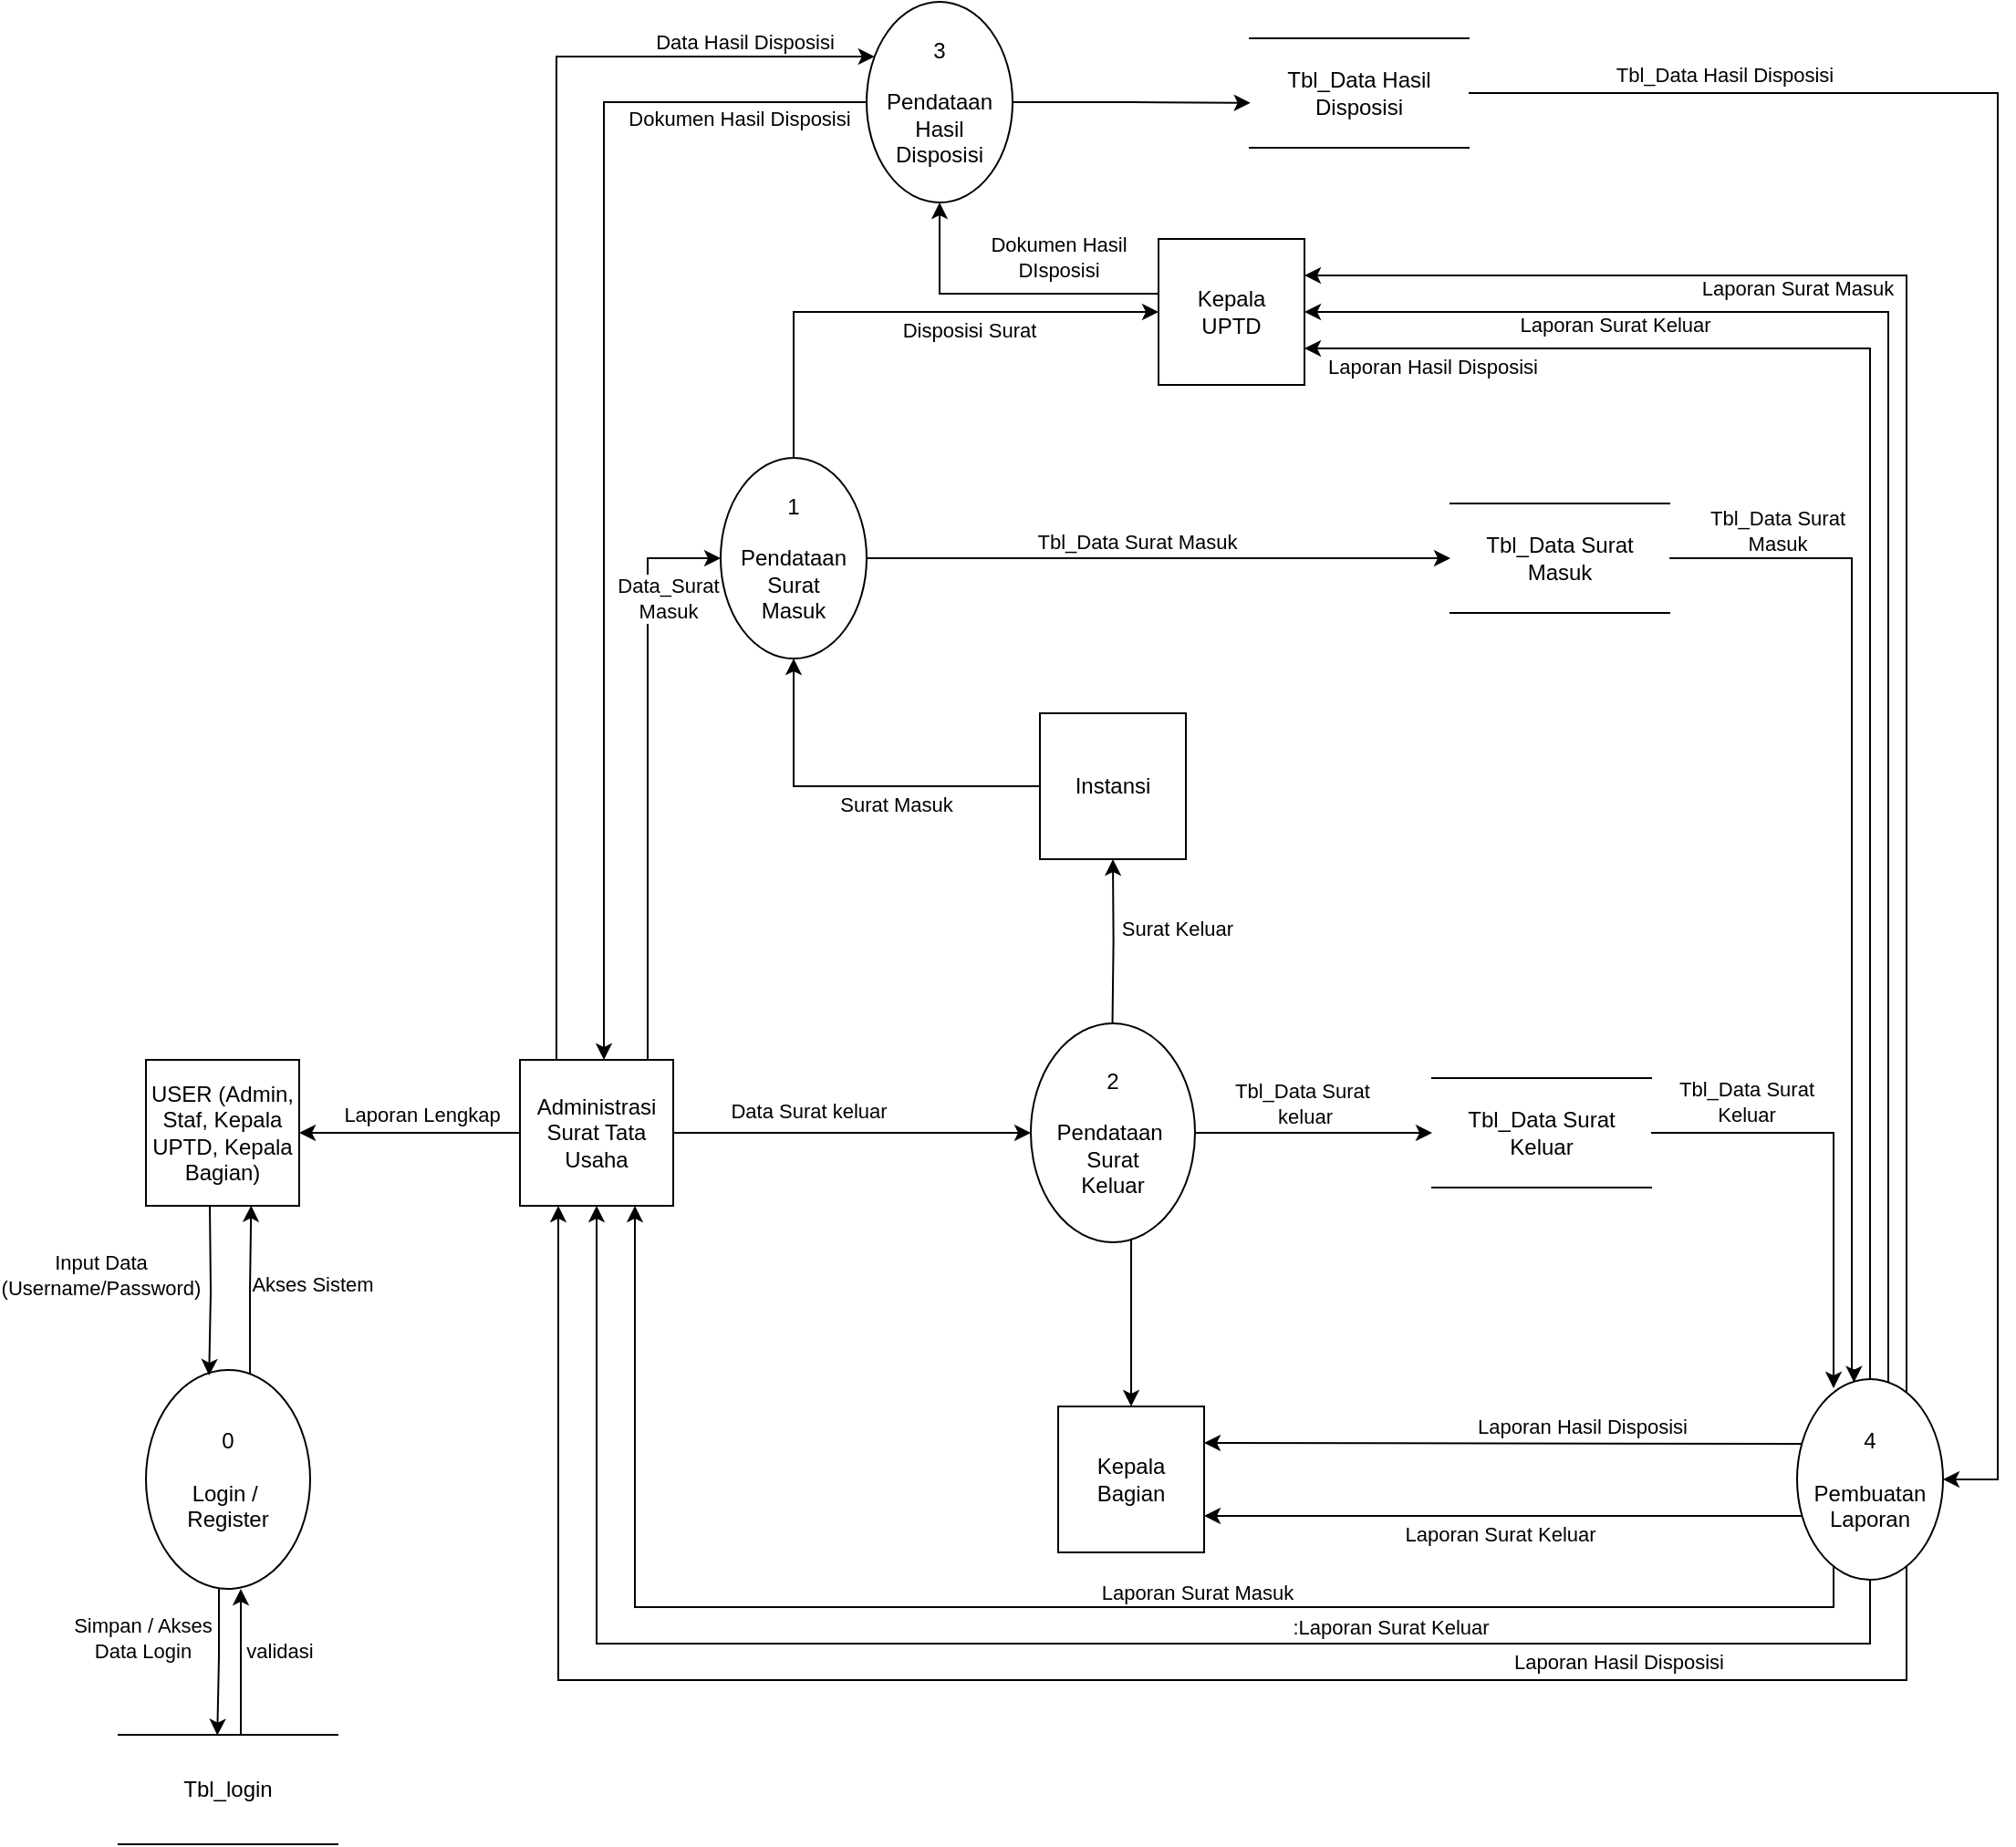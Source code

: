 <mxfile version="24.8.6">
  <diagram name="Halaman-1" id="E4lhuFIVdeeSDyWObInd">
    <mxGraphModel dx="1909" dy="2182" grid="1" gridSize="10" guides="1" tooltips="1" connect="1" arrows="1" fold="1" page="1" pageScale="1" pageWidth="827" pageHeight="1169" math="0" shadow="0">
      <root>
        <mxCell id="0" />
        <mxCell id="1" parent="0" />
        <mxCell id="lmzhbs31GOhwWtrreFL7-6" value="" style="edgeStyle=orthogonalEdgeStyle;rounded=0;orthogonalLoop=1;jettySize=auto;html=1;" edge="1" parent="1" source="lmzhbs31GOhwWtrreFL7-4" target="lmzhbs31GOhwWtrreFL7-5">
          <mxGeometry relative="1" as="geometry" />
        </mxCell>
        <mxCell id="lmzhbs31GOhwWtrreFL7-7" value="Data Surat keluar" style="edgeLabel;html=1;align=center;verticalAlign=middle;resizable=0;points=[];" vertex="1" connectable="0" parent="lmzhbs31GOhwWtrreFL7-6">
          <mxGeometry x="-0.325" y="3" relative="1" as="geometry">
            <mxPoint x="8" y="-9" as="offset" />
          </mxGeometry>
        </mxCell>
        <mxCell id="lmzhbs31GOhwWtrreFL7-44" style="edgeStyle=orthogonalEdgeStyle;rounded=0;orthogonalLoop=1;jettySize=auto;html=1;entryX=0;entryY=0.5;entryDx=0;entryDy=0;" edge="1" parent="1" target="lmzhbs31GOhwWtrreFL7-32">
          <mxGeometry relative="1" as="geometry">
            <mxPoint x="689.998" y="290.0" as="sourcePoint" />
            <mxPoint x="740" y="15" as="targetPoint" />
            <Array as="points">
              <mxPoint x="710" y="290" />
              <mxPoint x="710" y="15" />
            </Array>
          </mxGeometry>
        </mxCell>
        <mxCell id="lmzhbs31GOhwWtrreFL7-45" value="Data_Surat&lt;div&gt;Masuk&lt;/div&gt;" style="edgeLabel;html=1;align=center;verticalAlign=middle;resizable=0;points=[];" vertex="1" connectable="0" parent="lmzhbs31GOhwWtrreFL7-44">
          <mxGeometry x="0.816" relative="1" as="geometry">
            <mxPoint x="2" y="22" as="offset" />
          </mxGeometry>
        </mxCell>
        <mxCell id="lmzhbs31GOhwWtrreFL7-70" style="edgeStyle=orthogonalEdgeStyle;rounded=0;orthogonalLoop=1;jettySize=auto;html=1;" edge="1" parent="1" source="lmzhbs31GOhwWtrreFL7-4" target="lmzhbs31GOhwWtrreFL7-60">
          <mxGeometry relative="1" as="geometry">
            <Array as="points">
              <mxPoint x="660" y="-260" />
            </Array>
          </mxGeometry>
        </mxCell>
        <mxCell id="lmzhbs31GOhwWtrreFL7-73" value="Data Hasil Disposisi" style="edgeLabel;html=1;align=center;verticalAlign=middle;resizable=0;points=[];" vertex="1" connectable="0" parent="lmzhbs31GOhwWtrreFL7-70">
          <mxGeometry x="0.819" relative="1" as="geometry">
            <mxPoint x="-6" y="-8" as="offset" />
          </mxGeometry>
        </mxCell>
        <mxCell id="lmzhbs31GOhwWtrreFL7-96" style="edgeStyle=orthogonalEdgeStyle;rounded=0;orthogonalLoop=1;jettySize=auto;html=1;entryX=1;entryY=0.5;entryDx=0;entryDy=0;" edge="1" parent="1" source="lmzhbs31GOhwWtrreFL7-4" target="lmzhbs31GOhwWtrreFL7-89">
          <mxGeometry relative="1" as="geometry" />
        </mxCell>
        <mxCell id="lmzhbs31GOhwWtrreFL7-97" value="Laporan Lengkap" style="edgeLabel;html=1;align=center;verticalAlign=middle;resizable=0;points=[];" vertex="1" connectable="0" parent="lmzhbs31GOhwWtrreFL7-96">
          <mxGeometry x="-0.104" y="-2" relative="1" as="geometry">
            <mxPoint y="-8" as="offset" />
          </mxGeometry>
        </mxCell>
        <mxCell id="lmzhbs31GOhwWtrreFL7-4" value="Administrasi&lt;div&gt;Surat Tata Usaha&lt;/div&gt;" style="whiteSpace=wrap;html=1;aspect=fixed;" vertex="1" parent="1">
          <mxGeometry x="640" y="290" width="84" height="80" as="geometry" />
        </mxCell>
        <mxCell id="lmzhbs31GOhwWtrreFL7-9" value="" style="edgeStyle=orthogonalEdgeStyle;rounded=0;orthogonalLoop=1;jettySize=auto;html=1;" edge="1" parent="1" source="lmzhbs31GOhwWtrreFL7-5" target="lmzhbs31GOhwWtrreFL7-10">
          <mxGeometry relative="1" as="geometry">
            <mxPoint x="1060" y="350" as="targetPoint" />
            <Array as="points">
              <mxPoint x="1080" y="330" />
              <mxPoint x="1080" y="330" />
            </Array>
          </mxGeometry>
        </mxCell>
        <mxCell id="lmzhbs31GOhwWtrreFL7-17" value="Tbl_Data Surat&amp;nbsp;&lt;div&gt;keluar&lt;/div&gt;" style="edgeLabel;html=1;align=center;verticalAlign=middle;resizable=0;points=[];" vertex="1" connectable="0" parent="lmzhbs31GOhwWtrreFL7-9">
          <mxGeometry x="0.158" y="-1" relative="1" as="geometry">
            <mxPoint x="-16" y="-17" as="offset" />
          </mxGeometry>
        </mxCell>
        <mxCell id="lmzhbs31GOhwWtrreFL7-12" value="" style="edgeStyle=orthogonalEdgeStyle;rounded=0;orthogonalLoop=1;jettySize=auto;html=1;entryX=0.5;entryY=0;entryDx=0;entryDy=0;" edge="1" parent="1" source="lmzhbs31GOhwWtrreFL7-5" target="lmzhbs31GOhwWtrreFL7-16">
          <mxGeometry relative="1" as="geometry">
            <mxPoint x="967.526" y="500" as="targetPoint" />
            <Array as="points">
              <mxPoint x="975" y="480" />
              <mxPoint x="975" y="480" />
            </Array>
          </mxGeometry>
        </mxCell>
        <mxCell id="lmzhbs31GOhwWtrreFL7-30" style="edgeStyle=orthogonalEdgeStyle;rounded=0;orthogonalLoop=1;jettySize=auto;html=1;entryX=0.5;entryY=1;entryDx=0;entryDy=0;" edge="1" parent="1" target="lmzhbs31GOhwWtrreFL7-29">
          <mxGeometry relative="1" as="geometry">
            <mxPoint x="964.76" y="150" as="targetPoint" />
            <mxPoint x="964.76" y="270" as="sourcePoint" />
          </mxGeometry>
        </mxCell>
        <mxCell id="lmzhbs31GOhwWtrreFL7-31" value="Surat Keluar" style="edgeLabel;html=1;align=center;verticalAlign=middle;resizable=0;points=[];" vertex="1" connectable="0" parent="lmzhbs31GOhwWtrreFL7-30">
          <mxGeometry x="-0.123" y="-2" relative="1" as="geometry">
            <mxPoint x="33" y="-13" as="offset" />
          </mxGeometry>
        </mxCell>
        <mxCell id="lmzhbs31GOhwWtrreFL7-5" value="2&lt;div&gt;&lt;br&gt;&lt;div&gt;Pendataan&amp;nbsp;&lt;/div&gt;&lt;div&gt;Surat&lt;/div&gt;&lt;div&gt;Keluar&lt;/div&gt;&lt;/div&gt;" style="ellipse;whiteSpace=wrap;html=1;" vertex="1" parent="1">
          <mxGeometry x="920" y="270" width="90" height="120" as="geometry" />
        </mxCell>
        <mxCell id="lmzhbs31GOhwWtrreFL7-23" style="edgeStyle=orthogonalEdgeStyle;rounded=0;orthogonalLoop=1;jettySize=auto;html=1;" edge="1" parent="1" source="lmzhbs31GOhwWtrreFL7-10">
          <mxGeometry relative="1" as="geometry">
            <mxPoint x="1360" y="470" as="targetPoint" />
            <Array as="points">
              <mxPoint x="1360" y="330" />
              <mxPoint x="1360" y="465" />
            </Array>
          </mxGeometry>
        </mxCell>
        <mxCell id="lmzhbs31GOhwWtrreFL7-24" value="Tbl_Data Surat&lt;div&gt;Keluar&lt;/div&gt;" style="edgeLabel;html=1;align=center;verticalAlign=middle;resizable=0;points=[];" vertex="1" connectable="0" parent="lmzhbs31GOhwWtrreFL7-23">
          <mxGeometry x="-0.446" y="-1" relative="1" as="geometry">
            <mxPoint x="-15" y="-18" as="offset" />
          </mxGeometry>
        </mxCell>
        <mxCell id="lmzhbs31GOhwWtrreFL7-10" value="Tbl_Data Surat Keluar" style="shape=partialRectangle;whiteSpace=wrap;html=1;left=0;right=0;fillColor=none;" vertex="1" parent="1">
          <mxGeometry x="1140" y="300" width="120" height="60" as="geometry" />
        </mxCell>
        <mxCell id="lmzhbs31GOhwWtrreFL7-16" value="Kepala Bagian" style="whiteSpace=wrap;html=1;aspect=fixed;" vertex="1" parent="1">
          <mxGeometry x="935" y="480" width="80" height="80" as="geometry" />
        </mxCell>
        <mxCell id="lmzhbs31GOhwWtrreFL7-22" style="edgeStyle=orthogonalEdgeStyle;rounded=0;orthogonalLoop=1;jettySize=auto;html=1;entryX=1;entryY=0.5;entryDx=0;entryDy=0;exitX=0.041;exitY=0.655;exitDx=0;exitDy=0;exitPerimeter=0;" edge="1" parent="1" source="lmzhbs31GOhwWtrreFL7-18">
          <mxGeometry relative="1" as="geometry">
            <mxPoint x="1340" y="540" as="sourcePoint" />
            <mxPoint x="1015" y="540" as="targetPoint" />
            <Array as="points">
              <mxPoint x="1343" y="540" />
            </Array>
          </mxGeometry>
        </mxCell>
        <mxCell id="lmzhbs31GOhwWtrreFL7-27" value="Laporan Surat Keluar" style="edgeLabel;html=1;align=center;verticalAlign=middle;resizable=0;points=[];" vertex="1" connectable="0" parent="lmzhbs31GOhwWtrreFL7-22">
          <mxGeometry x="0.025" relative="1" as="geometry">
            <mxPoint y="10" as="offset" />
          </mxGeometry>
        </mxCell>
        <mxCell id="lmzhbs31GOhwWtrreFL7-25" style="edgeStyle=orthogonalEdgeStyle;rounded=0;orthogonalLoop=1;jettySize=auto;html=1;entryX=1;entryY=0.5;entryDx=0;entryDy=0;exitX=0.032;exitY=0.323;exitDx=0;exitDy=0;exitPerimeter=0;" edge="1" parent="1" source="lmzhbs31GOhwWtrreFL7-18">
          <mxGeometry relative="1" as="geometry">
            <mxPoint x="1340" y="500" as="sourcePoint" />
            <mxPoint x="1015" y="500" as="targetPoint" />
          </mxGeometry>
        </mxCell>
        <mxCell id="lmzhbs31GOhwWtrreFL7-26" value="Laporan Hasil Disposisi" style="edgeLabel;html=1;align=center;verticalAlign=middle;resizable=0;points=[];" vertex="1" connectable="0" parent="lmzhbs31GOhwWtrreFL7-25">
          <mxGeometry x="-0.322" relative="1" as="geometry">
            <mxPoint x="-10" y="-10" as="offset" />
          </mxGeometry>
        </mxCell>
        <mxCell id="lmzhbs31GOhwWtrreFL7-50" style="edgeStyle=orthogonalEdgeStyle;rounded=0;orthogonalLoop=1;jettySize=auto;html=1;entryX=1;entryY=0.75;entryDx=0;entryDy=0;" edge="1" parent="1" target="lmzhbs31GOhwWtrreFL7-49">
          <mxGeometry relative="1" as="geometry">
            <mxPoint x="1380" y="485" as="sourcePoint" />
            <mxPoint x="1005" y="-100" as="targetPoint" />
            <Array as="points">
              <mxPoint x="1380" y="-100" />
            </Array>
          </mxGeometry>
        </mxCell>
        <mxCell id="lmzhbs31GOhwWtrreFL7-51" value="Laporan Hasil Disposisi" style="edgeLabel;html=1;align=center;verticalAlign=middle;resizable=0;points=[];" vertex="1" connectable="0" parent="lmzhbs31GOhwWtrreFL7-50">
          <mxGeometry x="0.9" relative="1" as="geometry">
            <mxPoint x="25" y="10" as="offset" />
          </mxGeometry>
        </mxCell>
        <mxCell id="lmzhbs31GOhwWtrreFL7-52" style="edgeStyle=orthogonalEdgeStyle;rounded=0;orthogonalLoop=1;jettySize=auto;html=1;entryX=1;entryY=0.5;entryDx=0;entryDy=0;" edge="1" parent="1" source="lmzhbs31GOhwWtrreFL7-18" target="lmzhbs31GOhwWtrreFL7-49">
          <mxGeometry relative="1" as="geometry">
            <mxPoint x="1400" y="210" as="targetPoint" />
            <Array as="points">
              <mxPoint x="1390" y="-120" />
            </Array>
          </mxGeometry>
        </mxCell>
        <mxCell id="lmzhbs31GOhwWtrreFL7-53" value="Laporan Surat Keluar" style="edgeLabel;html=1;align=center;verticalAlign=middle;resizable=0;points=[];" vertex="1" connectable="0" parent="lmzhbs31GOhwWtrreFL7-52">
          <mxGeometry x="0.715" relative="1" as="geometry">
            <mxPoint x="41" y="7" as="offset" />
          </mxGeometry>
        </mxCell>
        <mxCell id="lmzhbs31GOhwWtrreFL7-54" style="edgeStyle=orthogonalEdgeStyle;rounded=0;orthogonalLoop=1;jettySize=auto;html=1;entryX=1;entryY=0.25;entryDx=0;entryDy=0;" edge="1" parent="1" source="lmzhbs31GOhwWtrreFL7-18" target="lmzhbs31GOhwWtrreFL7-49">
          <mxGeometry relative="1" as="geometry">
            <mxPoint x="1420" y="160" as="targetPoint" />
            <Array as="points">
              <mxPoint x="1400" y="-140" />
            </Array>
          </mxGeometry>
        </mxCell>
        <mxCell id="lmzhbs31GOhwWtrreFL7-55" value="Laporan Surat Masuk" style="edgeLabel;html=1;align=center;verticalAlign=middle;resizable=0;points=[];" vertex="1" connectable="0" parent="lmzhbs31GOhwWtrreFL7-54">
          <mxGeometry x="0.65" y="3" relative="1" as="geometry">
            <mxPoint x="105" y="4" as="offset" />
          </mxGeometry>
        </mxCell>
        <mxCell id="lmzhbs31GOhwWtrreFL7-76" style="edgeStyle=orthogonalEdgeStyle;rounded=0;orthogonalLoop=1;jettySize=auto;html=1;entryX=0.5;entryY=1;entryDx=0;entryDy=0;" edge="1" parent="1" source="lmzhbs31GOhwWtrreFL7-18" target="lmzhbs31GOhwWtrreFL7-4">
          <mxGeometry relative="1" as="geometry">
            <Array as="points">
              <mxPoint x="1380" y="610" />
              <mxPoint x="682" y="610" />
            </Array>
          </mxGeometry>
        </mxCell>
        <mxCell id="lmzhbs31GOhwWtrreFL7-77" value=":Laporan Surat Keluar" style="edgeLabel;html=1;align=center;verticalAlign=middle;resizable=0;points=[];" vertex="1" connectable="0" parent="lmzhbs31GOhwWtrreFL7-76">
          <mxGeometry x="-0.289" y="-1" relative="1" as="geometry">
            <mxPoint x="48" y="-8" as="offset" />
          </mxGeometry>
        </mxCell>
        <mxCell id="lmzhbs31GOhwWtrreFL7-78" style="edgeStyle=orthogonalEdgeStyle;rounded=0;orthogonalLoop=1;jettySize=auto;html=1;entryX=0.25;entryY=1;entryDx=0;entryDy=0;" edge="1" parent="1" source="lmzhbs31GOhwWtrreFL7-18" target="lmzhbs31GOhwWtrreFL7-4">
          <mxGeometry relative="1" as="geometry">
            <Array as="points">
              <mxPoint x="1400" y="630" />
              <mxPoint x="661" y="630" />
            </Array>
          </mxGeometry>
        </mxCell>
        <mxCell id="lmzhbs31GOhwWtrreFL7-79" value="Laporan Hasil Disposisi" style="edgeLabel;html=1;align=center;verticalAlign=middle;resizable=0;points=[];" vertex="1" connectable="0" parent="lmzhbs31GOhwWtrreFL7-78">
          <mxGeometry x="-0.399" y="-1" relative="1" as="geometry">
            <mxPoint x="98" y="-9" as="offset" />
          </mxGeometry>
        </mxCell>
        <mxCell id="lmzhbs31GOhwWtrreFL7-18" value="4&lt;div&gt;&lt;br&gt;&lt;/div&gt;&lt;div&gt;Pembuatan Laporan&lt;/div&gt;" style="ellipse;whiteSpace=wrap;html=1;" vertex="1" parent="1">
          <mxGeometry x="1340" y="465" width="80" height="110" as="geometry" />
        </mxCell>
        <mxCell id="lmzhbs31GOhwWtrreFL7-33" value="" style="edgeStyle=orthogonalEdgeStyle;rounded=0;orthogonalLoop=1;jettySize=auto;html=1;" edge="1" parent="1" source="lmzhbs31GOhwWtrreFL7-29" target="lmzhbs31GOhwWtrreFL7-32">
          <mxGeometry relative="1" as="geometry" />
        </mxCell>
        <mxCell id="lmzhbs31GOhwWtrreFL7-39" value="Surat Masuk" style="edgeLabel;html=1;align=center;verticalAlign=middle;resizable=0;points=[];" vertex="1" connectable="0" parent="lmzhbs31GOhwWtrreFL7-33">
          <mxGeometry x="-0.224" y="-1" relative="1" as="geometry">
            <mxPoint y="11" as="offset" />
          </mxGeometry>
        </mxCell>
        <mxCell id="lmzhbs31GOhwWtrreFL7-29" value="Instansi" style="whiteSpace=wrap;html=1;aspect=fixed;" vertex="1" parent="1">
          <mxGeometry x="925" y="100" width="80" height="80" as="geometry" />
        </mxCell>
        <mxCell id="lmzhbs31GOhwWtrreFL7-35" value="" style="edgeStyle=orthogonalEdgeStyle;rounded=0;orthogonalLoop=1;jettySize=auto;html=1;entryX=0;entryY=0.5;entryDx=0;entryDy=0;" edge="1" parent="1" source="lmzhbs31GOhwWtrreFL7-32" target="lmzhbs31GOhwWtrreFL7-41">
          <mxGeometry relative="1" as="geometry">
            <mxPoint x="1280" y="15" as="targetPoint" />
          </mxGeometry>
        </mxCell>
        <mxCell id="lmzhbs31GOhwWtrreFL7-40" value="Tbl_Data Surat Masuk" style="edgeLabel;html=1;align=center;verticalAlign=middle;resizable=0;points=[];" vertex="1" connectable="0" parent="lmzhbs31GOhwWtrreFL7-35">
          <mxGeometry x="0.041" y="3" relative="1" as="geometry">
            <mxPoint x="-19" y="-6" as="offset" />
          </mxGeometry>
        </mxCell>
        <mxCell id="lmzhbs31GOhwWtrreFL7-56" style="edgeStyle=orthogonalEdgeStyle;rounded=0;orthogonalLoop=1;jettySize=auto;html=1;entryX=0;entryY=0.5;entryDx=0;entryDy=0;" edge="1" parent="1" source="lmzhbs31GOhwWtrreFL7-32" target="lmzhbs31GOhwWtrreFL7-49">
          <mxGeometry relative="1" as="geometry">
            <Array as="points">
              <mxPoint x="790" y="-120" />
            </Array>
          </mxGeometry>
        </mxCell>
        <mxCell id="lmzhbs31GOhwWtrreFL7-57" value="Disposisi Surat" style="edgeLabel;html=1;align=center;verticalAlign=middle;resizable=0;points=[];" vertex="1" connectable="0" parent="lmzhbs31GOhwWtrreFL7-56">
          <mxGeometry x="0.112" y="-2" relative="1" as="geometry">
            <mxPoint x="20" y="8" as="offset" />
          </mxGeometry>
        </mxCell>
        <mxCell id="lmzhbs31GOhwWtrreFL7-32" value="&lt;div&gt;1&lt;/div&gt;&lt;div&gt;&lt;br&gt;&lt;/div&gt;Pendataan Surat&lt;div&gt;Masuk&lt;/div&gt;" style="ellipse;whiteSpace=wrap;html=1;" vertex="1" parent="1">
          <mxGeometry x="750" y="-40" width="80" height="110" as="geometry" />
        </mxCell>
        <mxCell id="lmzhbs31GOhwWtrreFL7-42" style="edgeStyle=orthogonalEdgeStyle;rounded=0;orthogonalLoop=1;jettySize=auto;html=1;entryX=0.39;entryY=0.017;entryDx=0;entryDy=0;entryPerimeter=0;" edge="1" parent="1" source="lmzhbs31GOhwWtrreFL7-41" target="lmzhbs31GOhwWtrreFL7-18">
          <mxGeometry relative="1" as="geometry">
            <mxPoint x="1380" y="460" as="targetPoint" />
            <Array as="points">
              <mxPoint x="1370" y="15" />
              <mxPoint x="1370" y="460" />
              <mxPoint x="1371" y="460" />
            </Array>
          </mxGeometry>
        </mxCell>
        <mxCell id="lmzhbs31GOhwWtrreFL7-43" value="Tbl_Data Surat&lt;div&gt;Masuk&lt;/div&gt;" style="edgeLabel;html=1;align=center;verticalAlign=middle;resizable=0;points=[];" vertex="1" connectable="0" parent="lmzhbs31GOhwWtrreFL7-42">
          <mxGeometry x="-0.757" y="-1" relative="1" as="geometry">
            <mxPoint x="-8" y="-16" as="offset" />
          </mxGeometry>
        </mxCell>
        <mxCell id="lmzhbs31GOhwWtrreFL7-41" value="Tbl_Data Surat Masuk" style="shape=partialRectangle;whiteSpace=wrap;html=1;left=0;right=0;fillColor=none;" vertex="1" parent="1">
          <mxGeometry x="1150" y="-15" width="120" height="60" as="geometry" />
        </mxCell>
        <mxCell id="lmzhbs31GOhwWtrreFL7-62" style="edgeStyle=orthogonalEdgeStyle;rounded=0;orthogonalLoop=1;jettySize=auto;html=1;entryX=0.5;entryY=1;entryDx=0;entryDy=0;" edge="1" parent="1" source="lmzhbs31GOhwWtrreFL7-49" target="lmzhbs31GOhwWtrreFL7-60">
          <mxGeometry relative="1" as="geometry">
            <Array as="points">
              <mxPoint x="870" y="-130" />
            </Array>
          </mxGeometry>
        </mxCell>
        <mxCell id="lmzhbs31GOhwWtrreFL7-63" value="Dokumen Hasil&lt;div&gt;DIsposisi&lt;/div&gt;" style="edgeLabel;html=1;align=center;verticalAlign=middle;resizable=0;points=[];" vertex="1" connectable="0" parent="lmzhbs31GOhwWtrreFL7-62">
          <mxGeometry x="-0.295" y="-3" relative="1" as="geometry">
            <mxPoint x="5" y="-17" as="offset" />
          </mxGeometry>
        </mxCell>
        <mxCell id="lmzhbs31GOhwWtrreFL7-49" value="Kepala&lt;div&gt;UPTD&lt;/div&gt;" style="whiteSpace=wrap;html=1;aspect=fixed;" vertex="1" parent="1">
          <mxGeometry x="990" y="-160" width="80" height="80" as="geometry" />
        </mxCell>
        <mxCell id="lmzhbs31GOhwWtrreFL7-69" style="edgeStyle=orthogonalEdgeStyle;rounded=0;orthogonalLoop=1;jettySize=auto;html=1;" edge="1" parent="1">
          <mxGeometry relative="1" as="geometry">
            <mxPoint x="686" y="290" as="targetPoint" />
            <mxPoint x="836" y="-235" as="sourcePoint" />
            <Array as="points">
              <mxPoint x="686" y="-235" />
            </Array>
          </mxGeometry>
        </mxCell>
        <mxCell id="lmzhbs31GOhwWtrreFL7-72" value="Dokumen Hasil Disposisi" style="edgeLabel;html=1;align=center;verticalAlign=middle;resizable=0;points=[];" vertex="1" connectable="0" parent="lmzhbs31GOhwWtrreFL7-69">
          <mxGeometry x="-0.748" y="2" relative="1" as="geometry">
            <mxPoint x="9" y="7" as="offset" />
          </mxGeometry>
        </mxCell>
        <mxCell id="lmzhbs31GOhwWtrreFL7-60" value="&lt;div&gt;3&lt;/div&gt;&lt;div&gt;&lt;br&gt;&lt;/div&gt;Pendataan Hasil Disposisi" style="ellipse;whiteSpace=wrap;html=1;" vertex="1" parent="1">
          <mxGeometry x="830" y="-290" width="80" height="110" as="geometry" />
        </mxCell>
        <mxCell id="lmzhbs31GOhwWtrreFL7-67" style="edgeStyle=orthogonalEdgeStyle;rounded=0;orthogonalLoop=1;jettySize=auto;html=1;entryX=1;entryY=0.5;entryDx=0;entryDy=0;" edge="1" parent="1" source="lmzhbs31GOhwWtrreFL7-64" target="lmzhbs31GOhwWtrreFL7-18">
          <mxGeometry relative="1" as="geometry">
            <mxPoint x="1500" y="260" as="targetPoint" />
            <Array as="points">
              <mxPoint x="1450" y="-240" />
              <mxPoint x="1450" y="520" />
            </Array>
          </mxGeometry>
        </mxCell>
        <mxCell id="lmzhbs31GOhwWtrreFL7-68" value="Tbl_Data Hasil Disposisi" style="edgeLabel;html=1;align=center;verticalAlign=middle;resizable=0;points=[];" vertex="1" connectable="0" parent="lmzhbs31GOhwWtrreFL7-67">
          <mxGeometry x="-0.912" y="-1" relative="1" as="geometry">
            <mxPoint x="92" y="-11" as="offset" />
          </mxGeometry>
        </mxCell>
        <mxCell id="lmzhbs31GOhwWtrreFL7-64" value="Tbl_Data Hasil Disposisi" style="shape=partialRectangle;whiteSpace=wrap;html=1;left=0;right=0;fillColor=none;" vertex="1" parent="1">
          <mxGeometry x="1040" y="-270" width="120" height="60" as="geometry" />
        </mxCell>
        <mxCell id="lmzhbs31GOhwWtrreFL7-66" style="edgeStyle=orthogonalEdgeStyle;rounded=0;orthogonalLoop=1;jettySize=auto;html=1;entryX=0.003;entryY=0.59;entryDx=0;entryDy=0;entryPerimeter=0;" edge="1" parent="1" source="lmzhbs31GOhwWtrreFL7-60" target="lmzhbs31GOhwWtrreFL7-64">
          <mxGeometry relative="1" as="geometry" />
        </mxCell>
        <mxCell id="lmzhbs31GOhwWtrreFL7-74" style="edgeStyle=orthogonalEdgeStyle;rounded=0;orthogonalLoop=1;jettySize=auto;html=1;entryX=0.75;entryY=1;entryDx=0;entryDy=0;" edge="1" parent="1" source="lmzhbs31GOhwWtrreFL7-18" target="lmzhbs31GOhwWtrreFL7-4">
          <mxGeometry relative="1" as="geometry">
            <Array as="points">
              <mxPoint x="1360" y="590" />
              <mxPoint x="703" y="590" />
            </Array>
          </mxGeometry>
        </mxCell>
        <mxCell id="lmzhbs31GOhwWtrreFL7-75" value="Laporan Surat Masuk" style="edgeLabel;html=1;align=center;verticalAlign=middle;resizable=0;points=[];" vertex="1" connectable="0" parent="lmzhbs31GOhwWtrreFL7-74">
          <mxGeometry x="-0.179" y="-1" relative="1" as="geometry">
            <mxPoint x="-3" y="-7" as="offset" />
          </mxGeometry>
        </mxCell>
        <mxCell id="lmzhbs31GOhwWtrreFL7-83" style="edgeStyle=orthogonalEdgeStyle;rounded=0;orthogonalLoop=1;jettySize=auto;html=1;entryX=0.451;entryY=0.055;entryDx=0;entryDy=0;entryPerimeter=0;" edge="1" parent="1">
          <mxGeometry relative="1" as="geometry">
            <mxPoint x="475" y="576.628" as="sourcePoint" />
            <mxPoint x="474.12" y="660.3" as="targetPoint" />
            <Array as="points">
              <mxPoint x="475" y="617" />
              <mxPoint x="474" y="617" />
            </Array>
          </mxGeometry>
        </mxCell>
        <mxCell id="lmzhbs31GOhwWtrreFL7-85" value="Simpan / Akses&lt;div&gt;Data Login&lt;/div&gt;" style="edgeLabel;html=1;align=center;verticalAlign=middle;resizable=0;points=[];" vertex="1" connectable="0" parent="lmzhbs31GOhwWtrreFL7-83">
          <mxGeometry x="-0.173" y="3" relative="1" as="geometry">
            <mxPoint x="-45" y="-5" as="offset" />
          </mxGeometry>
        </mxCell>
        <mxCell id="lmzhbs31GOhwWtrreFL7-81" value="&lt;div&gt;0&lt;/div&gt;&lt;div&gt;&lt;br&gt;&lt;/div&gt;Login /&amp;nbsp;&lt;div&gt;Register&lt;/div&gt;" style="ellipse;whiteSpace=wrap;html=1;" vertex="1" parent="1">
          <mxGeometry x="435" y="460" width="90" height="120" as="geometry" />
        </mxCell>
        <mxCell id="lmzhbs31GOhwWtrreFL7-87" style="edgeStyle=orthogonalEdgeStyle;rounded=0;orthogonalLoop=1;jettySize=auto;html=1;" edge="1" parent="1">
          <mxGeometry relative="1" as="geometry">
            <mxPoint x="487" y="660" as="sourcePoint" />
            <mxPoint x="487" y="580" as="targetPoint" />
          </mxGeometry>
        </mxCell>
        <mxCell id="lmzhbs31GOhwWtrreFL7-88" value="validasi" style="edgeLabel;html=1;align=center;verticalAlign=middle;resizable=0;points=[];" vertex="1" connectable="0" parent="lmzhbs31GOhwWtrreFL7-87">
          <mxGeometry x="0.152" relative="1" as="geometry">
            <mxPoint x="21" as="offset" />
          </mxGeometry>
        </mxCell>
        <mxCell id="lmzhbs31GOhwWtrreFL7-82" value="Tbl_login" style="shape=partialRectangle;whiteSpace=wrap;html=1;left=0;right=0;fillColor=none;" vertex="1" parent="1">
          <mxGeometry x="420" y="660" width="120" height="60" as="geometry" />
        </mxCell>
        <mxCell id="lmzhbs31GOhwWtrreFL7-90" style="edgeStyle=orthogonalEdgeStyle;rounded=0;orthogonalLoop=1;jettySize=auto;html=1;entryX=0.329;entryY=0.025;entryDx=0;entryDy=0;entryPerimeter=0;" edge="1" parent="1">
          <mxGeometry relative="1" as="geometry">
            <mxPoint x="470" y="370" as="sourcePoint" />
            <mxPoint x="469.61" y="463" as="targetPoint" />
            <Array as="points" />
          </mxGeometry>
        </mxCell>
        <mxCell id="lmzhbs31GOhwWtrreFL7-91" value="Input Data&lt;div&gt;(Username/Password)&lt;/div&gt;" style="edgeLabel;html=1;align=center;verticalAlign=middle;resizable=0;points=[];" vertex="1" connectable="0" parent="lmzhbs31GOhwWtrreFL7-90">
          <mxGeometry x="-0.202" y="2" relative="1" as="geometry">
            <mxPoint x="-63" as="offset" />
          </mxGeometry>
        </mxCell>
        <mxCell id="lmzhbs31GOhwWtrreFL7-89" value="USER (Admin, Staf, Kepala UPTD, Kepala Bagian)" style="whiteSpace=wrap;html=1;aspect=fixed;" vertex="1" parent="1">
          <mxGeometry x="435" y="290" width="84" height="80" as="geometry" />
        </mxCell>
        <mxCell id="lmzhbs31GOhwWtrreFL7-94" style="edgeStyle=orthogonalEdgeStyle;rounded=0;orthogonalLoop=1;jettySize=auto;html=1;entryX=0.603;entryY=0.973;entryDx=0;entryDy=0;entryPerimeter=0;" edge="1" parent="1">
          <mxGeometry relative="1" as="geometry">
            <mxPoint x="492.03" y="462.376" as="sourcePoint" />
            <mxPoint x="492.652" y="369.84" as="targetPoint" />
            <Array as="points">
              <mxPoint x="492" y="417" />
              <mxPoint x="493" y="417" />
            </Array>
          </mxGeometry>
        </mxCell>
        <mxCell id="lmzhbs31GOhwWtrreFL7-95" value="Akses Sistem" style="edgeLabel;html=1;align=center;verticalAlign=middle;resizable=0;points=[];" vertex="1" connectable="0" parent="lmzhbs31GOhwWtrreFL7-94">
          <mxGeometry x="0.066" y="-1" relative="1" as="geometry">
            <mxPoint x="32" y="-1" as="offset" />
          </mxGeometry>
        </mxCell>
      </root>
    </mxGraphModel>
  </diagram>
</mxfile>
